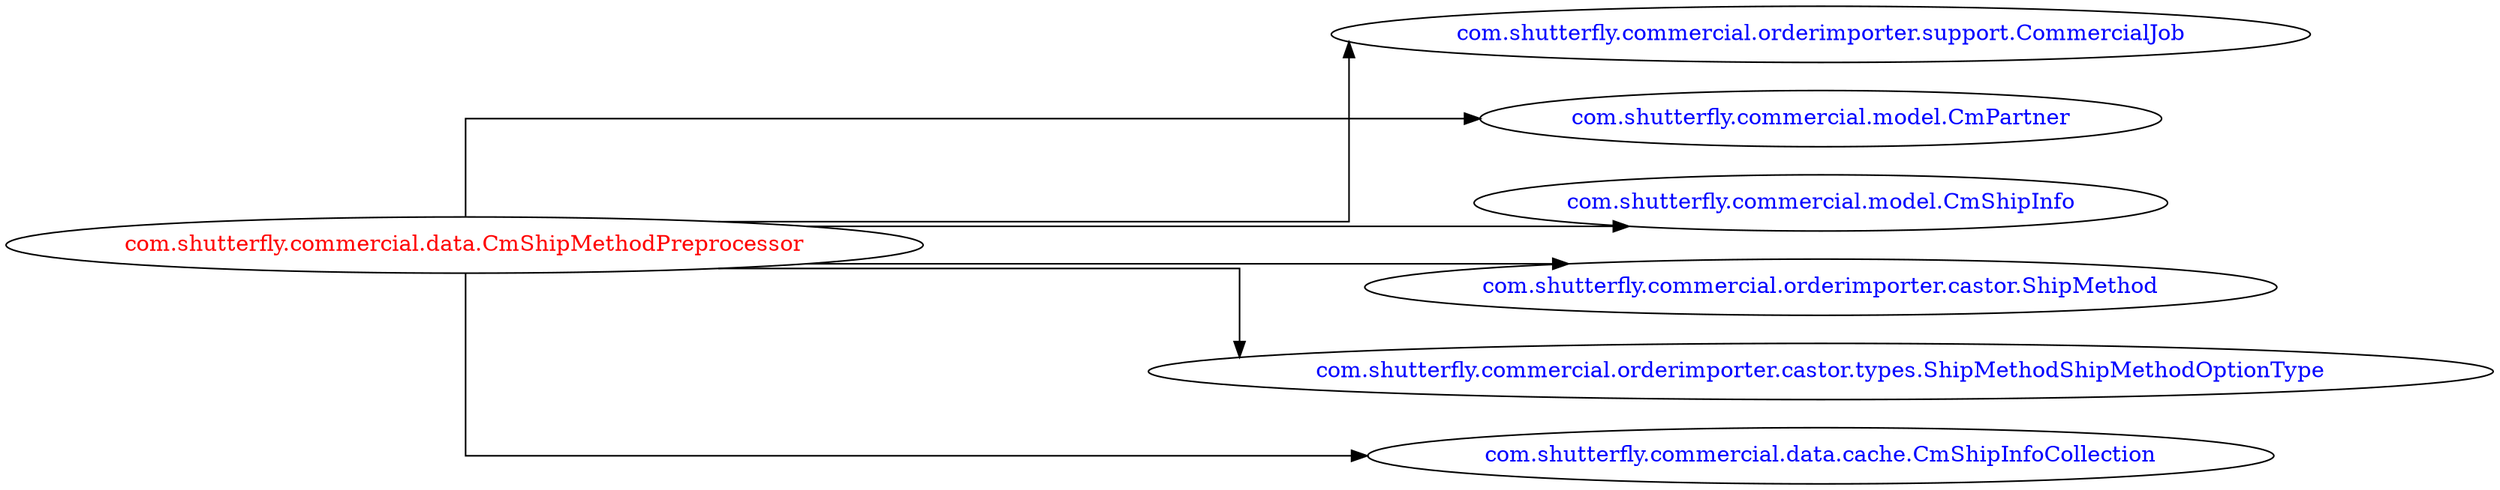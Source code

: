 digraph dependencyGraph {
 concentrate=true;
 ranksep="2.0";
 rankdir="LR"; 
 splines="ortho";
"com.shutterfly.commercial.data.CmShipMethodPreprocessor" [fontcolor="red"];
"com.shutterfly.commercial.orderimporter.support.CommercialJob" [ fontcolor="blue" ];
"com.shutterfly.commercial.data.CmShipMethodPreprocessor"->"com.shutterfly.commercial.orderimporter.support.CommercialJob";
"com.shutterfly.commercial.model.CmPartner" [ fontcolor="blue" ];
"com.shutterfly.commercial.data.CmShipMethodPreprocessor"->"com.shutterfly.commercial.model.CmPartner";
"com.shutterfly.commercial.model.CmShipInfo" [ fontcolor="blue" ];
"com.shutterfly.commercial.data.CmShipMethodPreprocessor"->"com.shutterfly.commercial.model.CmShipInfo";
"com.shutterfly.commercial.orderimporter.castor.ShipMethod" [ fontcolor="blue" ];
"com.shutterfly.commercial.data.CmShipMethodPreprocessor"->"com.shutterfly.commercial.orderimporter.castor.ShipMethod";
"com.shutterfly.commercial.orderimporter.castor.types.ShipMethodShipMethodOptionType" [ fontcolor="blue" ];
"com.shutterfly.commercial.data.CmShipMethodPreprocessor"->"com.shutterfly.commercial.orderimporter.castor.types.ShipMethodShipMethodOptionType";
"com.shutterfly.commercial.data.cache.CmShipInfoCollection" [ fontcolor="blue" ];
"com.shutterfly.commercial.data.CmShipMethodPreprocessor"->"com.shutterfly.commercial.data.cache.CmShipInfoCollection";
}